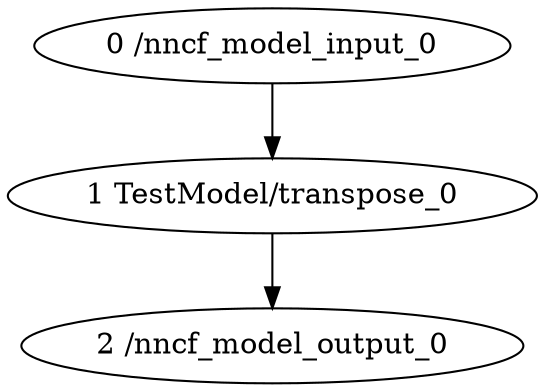strict digraph  {
"0 /nncf_model_input_0" [id=0, type=nncf_model_input];
"1 TestModel/transpose_0" [id=1, type=transpose];
"2 /nncf_model_output_0" [id=2, type=nncf_model_output];
"0 /nncf_model_input_0" -> "1 TestModel/transpose_0";
"1 TestModel/transpose_0" -> "2 /nncf_model_output_0";
}
